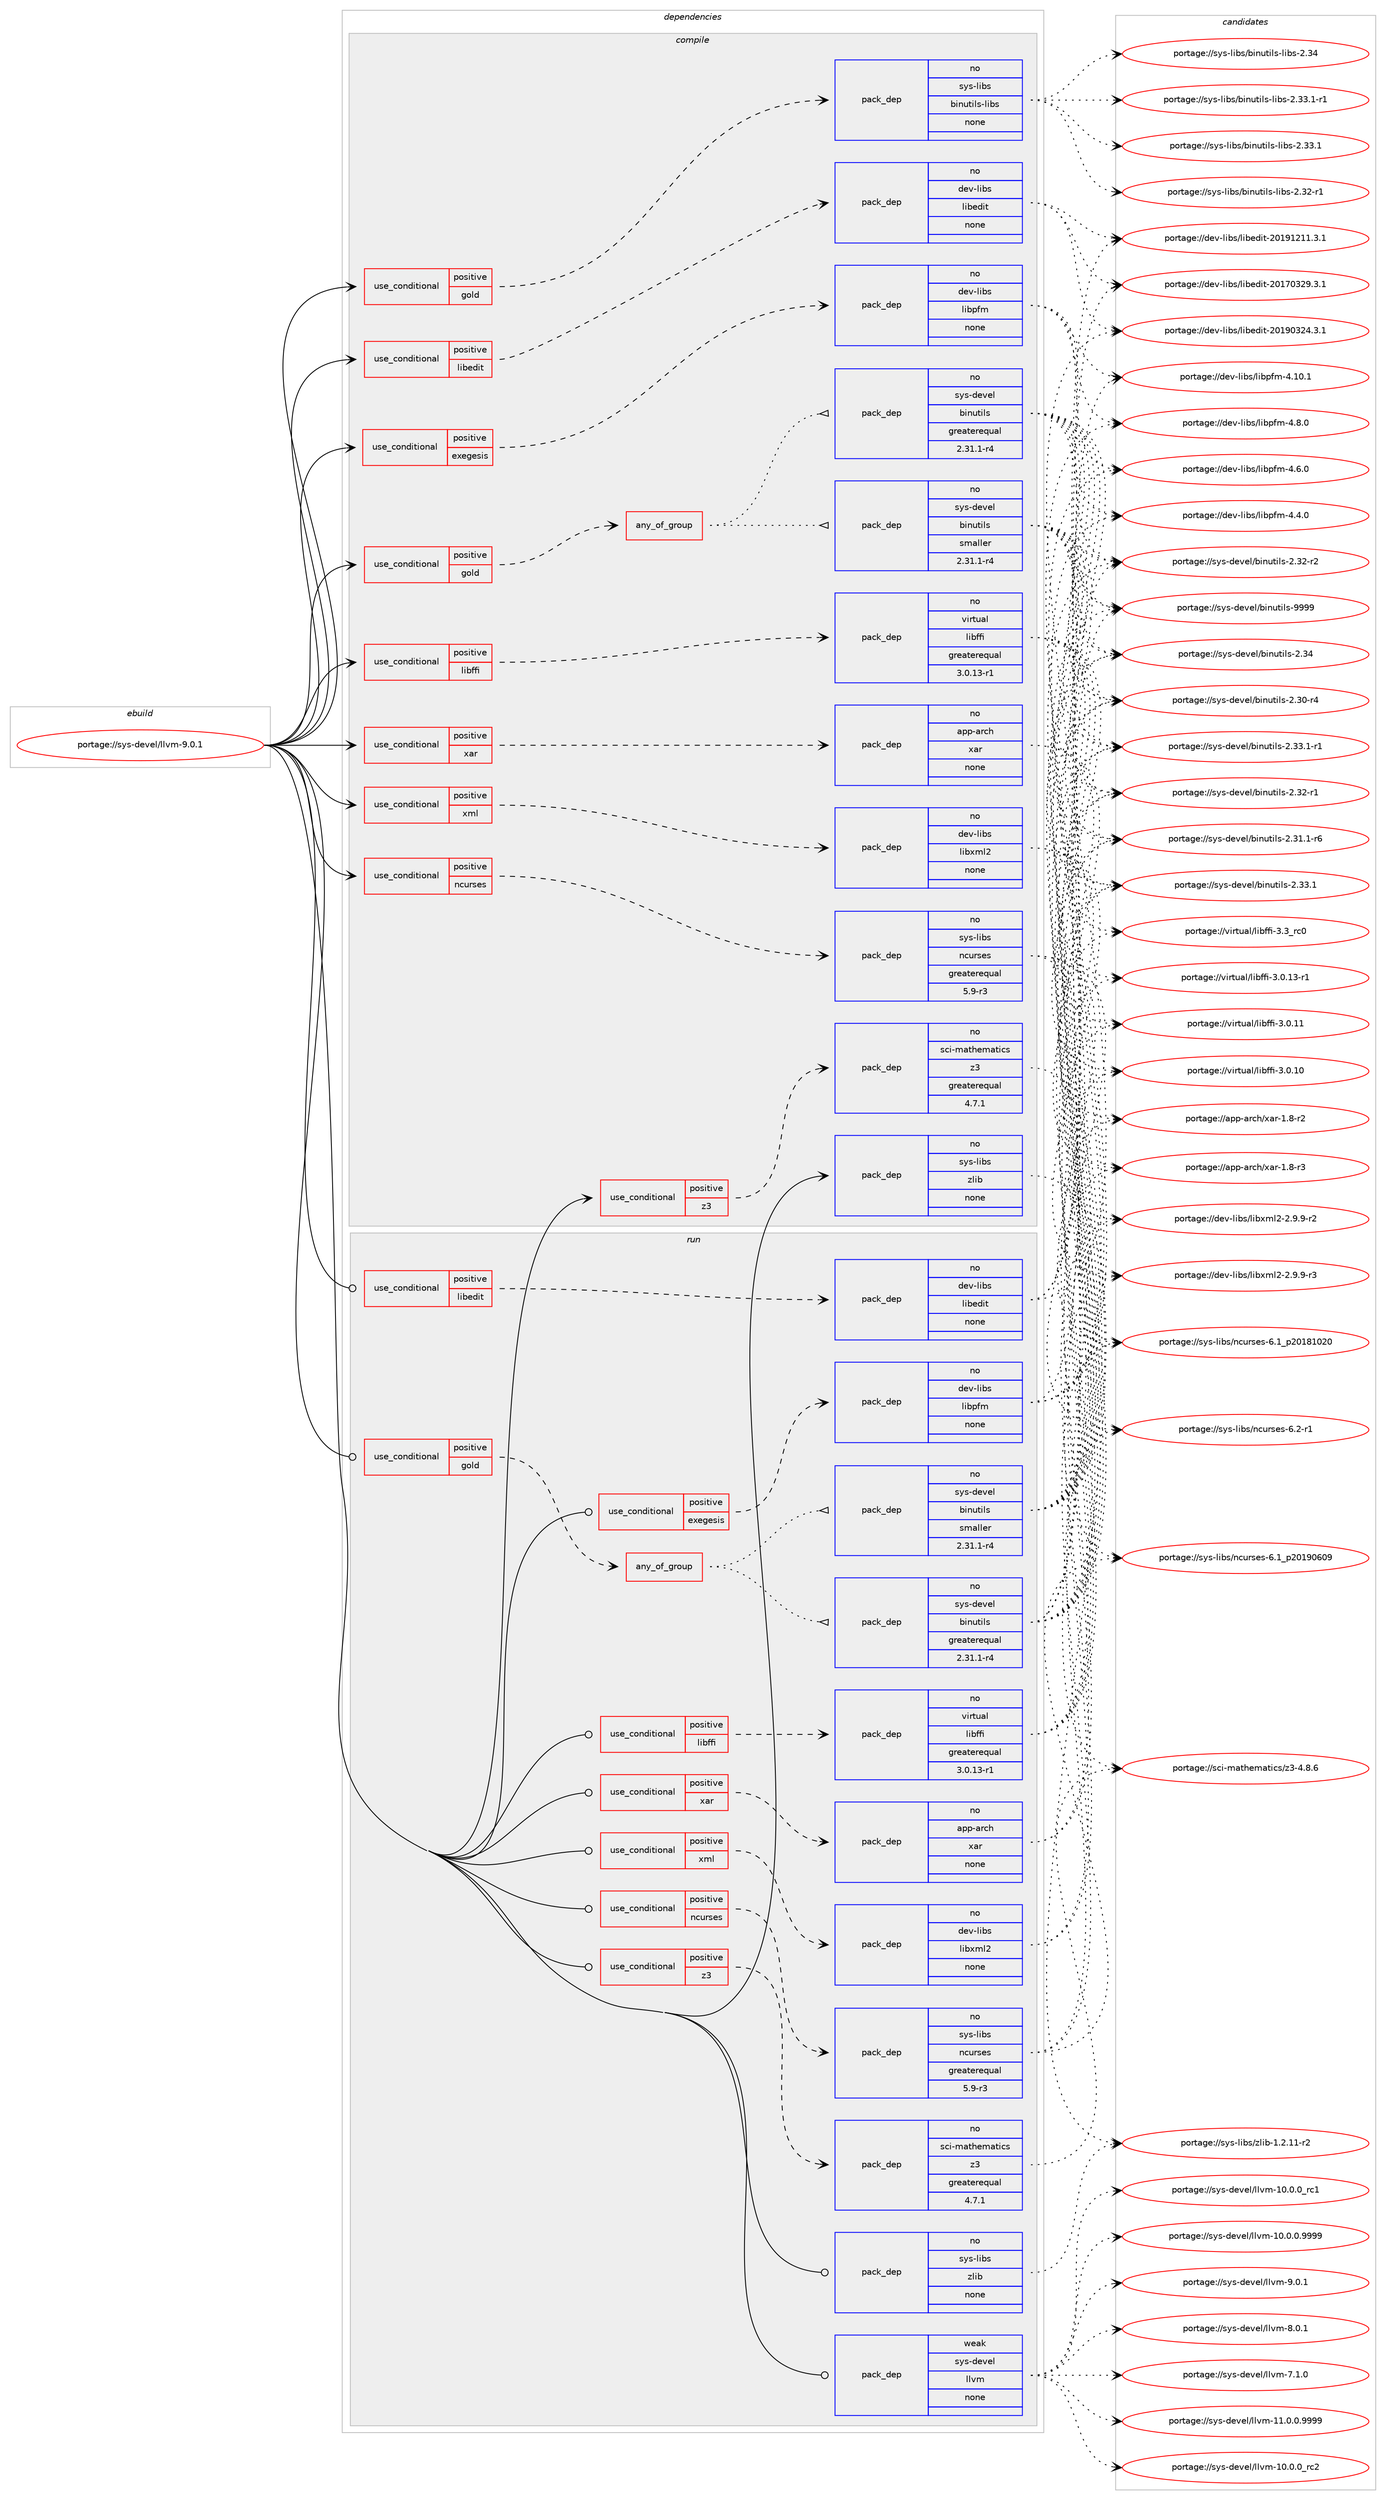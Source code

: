 digraph prolog {

# *************
# Graph options
# *************

newrank=true;
concentrate=true;
compound=true;
graph [rankdir=LR,fontname=Helvetica,fontsize=10,ranksep=1.5];#, ranksep=2.5, nodesep=0.2];
edge  [arrowhead=vee];
node  [fontname=Helvetica,fontsize=10];

# **********
# The ebuild
# **********

subgraph cluster_leftcol {
color=gray;
rank=same;
label=<<i>ebuild</i>>;
id [label="portage://sys-devel/llvm-9.0.1", color=red, width=4, href="../sys-devel/llvm-9.0.1.svg"];
}

# ****************
# The dependencies
# ****************

subgraph cluster_midcol {
color=gray;
label=<<i>dependencies</i>>;
subgraph cluster_compile {
fillcolor="#eeeeee";
style=filled;
label=<<i>compile</i>>;
subgraph cond9760 {
dependency48520 [label=<<TABLE BORDER="0" CELLBORDER="1" CELLSPACING="0" CELLPADDING="4"><TR><TD ROWSPAN="3" CELLPADDING="10">use_conditional</TD></TR><TR><TD>positive</TD></TR><TR><TD>exegesis</TD></TR></TABLE>>, shape=none, color=red];
subgraph pack37693 {
dependency48521 [label=<<TABLE BORDER="0" CELLBORDER="1" CELLSPACING="0" CELLPADDING="4" WIDTH="220"><TR><TD ROWSPAN="6" CELLPADDING="30">pack_dep</TD></TR><TR><TD WIDTH="110">no</TD></TR><TR><TD>dev-libs</TD></TR><TR><TD>libpfm</TD></TR><TR><TD>none</TD></TR><TR><TD></TD></TR></TABLE>>, shape=none, color=blue];
}
dependency48520:e -> dependency48521:w [weight=20,style="dashed",arrowhead="vee"];
}
id:e -> dependency48520:w [weight=20,style="solid",arrowhead="vee"];
subgraph cond9761 {
dependency48522 [label=<<TABLE BORDER="0" CELLBORDER="1" CELLSPACING="0" CELLPADDING="4"><TR><TD ROWSPAN="3" CELLPADDING="10">use_conditional</TD></TR><TR><TD>positive</TD></TR><TR><TD>gold</TD></TR></TABLE>>, shape=none, color=red];
subgraph any1007 {
dependency48523 [label=<<TABLE BORDER="0" CELLBORDER="1" CELLSPACING="0" CELLPADDING="4"><TR><TD CELLPADDING="10">any_of_group</TD></TR></TABLE>>, shape=none, color=red];subgraph pack37694 {
dependency48524 [label=<<TABLE BORDER="0" CELLBORDER="1" CELLSPACING="0" CELLPADDING="4" WIDTH="220"><TR><TD ROWSPAN="6" CELLPADDING="30">pack_dep</TD></TR><TR><TD WIDTH="110">no</TD></TR><TR><TD>sys-devel</TD></TR><TR><TD>binutils</TD></TR><TR><TD>greaterequal</TD></TR><TR><TD>2.31.1-r4</TD></TR></TABLE>>, shape=none, color=blue];
}
dependency48523:e -> dependency48524:w [weight=20,style="dotted",arrowhead="oinv"];
subgraph pack37695 {
dependency48525 [label=<<TABLE BORDER="0" CELLBORDER="1" CELLSPACING="0" CELLPADDING="4" WIDTH="220"><TR><TD ROWSPAN="6" CELLPADDING="30">pack_dep</TD></TR><TR><TD WIDTH="110">no</TD></TR><TR><TD>sys-devel</TD></TR><TR><TD>binutils</TD></TR><TR><TD>smaller</TD></TR><TR><TD>2.31.1-r4</TD></TR></TABLE>>, shape=none, color=blue];
}
dependency48523:e -> dependency48525:w [weight=20,style="dotted",arrowhead="oinv"];
}
dependency48522:e -> dependency48523:w [weight=20,style="dashed",arrowhead="vee"];
}
id:e -> dependency48522:w [weight=20,style="solid",arrowhead="vee"];
subgraph cond9762 {
dependency48526 [label=<<TABLE BORDER="0" CELLBORDER="1" CELLSPACING="0" CELLPADDING="4"><TR><TD ROWSPAN="3" CELLPADDING="10">use_conditional</TD></TR><TR><TD>positive</TD></TR><TR><TD>gold</TD></TR></TABLE>>, shape=none, color=red];
subgraph pack37696 {
dependency48527 [label=<<TABLE BORDER="0" CELLBORDER="1" CELLSPACING="0" CELLPADDING="4" WIDTH="220"><TR><TD ROWSPAN="6" CELLPADDING="30">pack_dep</TD></TR><TR><TD WIDTH="110">no</TD></TR><TR><TD>sys-libs</TD></TR><TR><TD>binutils-libs</TD></TR><TR><TD>none</TD></TR><TR><TD></TD></TR></TABLE>>, shape=none, color=blue];
}
dependency48526:e -> dependency48527:w [weight=20,style="dashed",arrowhead="vee"];
}
id:e -> dependency48526:w [weight=20,style="solid",arrowhead="vee"];
subgraph cond9763 {
dependency48528 [label=<<TABLE BORDER="0" CELLBORDER="1" CELLSPACING="0" CELLPADDING="4"><TR><TD ROWSPAN="3" CELLPADDING="10">use_conditional</TD></TR><TR><TD>positive</TD></TR><TR><TD>libedit</TD></TR></TABLE>>, shape=none, color=red];
subgraph pack37697 {
dependency48529 [label=<<TABLE BORDER="0" CELLBORDER="1" CELLSPACING="0" CELLPADDING="4" WIDTH="220"><TR><TD ROWSPAN="6" CELLPADDING="30">pack_dep</TD></TR><TR><TD WIDTH="110">no</TD></TR><TR><TD>dev-libs</TD></TR><TR><TD>libedit</TD></TR><TR><TD>none</TD></TR><TR><TD></TD></TR></TABLE>>, shape=none, color=blue];
}
dependency48528:e -> dependency48529:w [weight=20,style="dashed",arrowhead="vee"];
}
id:e -> dependency48528:w [weight=20,style="solid",arrowhead="vee"];
subgraph cond9764 {
dependency48530 [label=<<TABLE BORDER="0" CELLBORDER="1" CELLSPACING="0" CELLPADDING="4"><TR><TD ROWSPAN="3" CELLPADDING="10">use_conditional</TD></TR><TR><TD>positive</TD></TR><TR><TD>libffi</TD></TR></TABLE>>, shape=none, color=red];
subgraph pack37698 {
dependency48531 [label=<<TABLE BORDER="0" CELLBORDER="1" CELLSPACING="0" CELLPADDING="4" WIDTH="220"><TR><TD ROWSPAN="6" CELLPADDING="30">pack_dep</TD></TR><TR><TD WIDTH="110">no</TD></TR><TR><TD>virtual</TD></TR><TR><TD>libffi</TD></TR><TR><TD>greaterequal</TD></TR><TR><TD>3.0.13-r1</TD></TR></TABLE>>, shape=none, color=blue];
}
dependency48530:e -> dependency48531:w [weight=20,style="dashed",arrowhead="vee"];
}
id:e -> dependency48530:w [weight=20,style="solid",arrowhead="vee"];
subgraph cond9765 {
dependency48532 [label=<<TABLE BORDER="0" CELLBORDER="1" CELLSPACING="0" CELLPADDING="4"><TR><TD ROWSPAN="3" CELLPADDING="10">use_conditional</TD></TR><TR><TD>positive</TD></TR><TR><TD>ncurses</TD></TR></TABLE>>, shape=none, color=red];
subgraph pack37699 {
dependency48533 [label=<<TABLE BORDER="0" CELLBORDER="1" CELLSPACING="0" CELLPADDING="4" WIDTH="220"><TR><TD ROWSPAN="6" CELLPADDING="30">pack_dep</TD></TR><TR><TD WIDTH="110">no</TD></TR><TR><TD>sys-libs</TD></TR><TR><TD>ncurses</TD></TR><TR><TD>greaterequal</TD></TR><TR><TD>5.9-r3</TD></TR></TABLE>>, shape=none, color=blue];
}
dependency48532:e -> dependency48533:w [weight=20,style="dashed",arrowhead="vee"];
}
id:e -> dependency48532:w [weight=20,style="solid",arrowhead="vee"];
subgraph cond9766 {
dependency48534 [label=<<TABLE BORDER="0" CELLBORDER="1" CELLSPACING="0" CELLPADDING="4"><TR><TD ROWSPAN="3" CELLPADDING="10">use_conditional</TD></TR><TR><TD>positive</TD></TR><TR><TD>xar</TD></TR></TABLE>>, shape=none, color=red];
subgraph pack37700 {
dependency48535 [label=<<TABLE BORDER="0" CELLBORDER="1" CELLSPACING="0" CELLPADDING="4" WIDTH="220"><TR><TD ROWSPAN="6" CELLPADDING="30">pack_dep</TD></TR><TR><TD WIDTH="110">no</TD></TR><TR><TD>app-arch</TD></TR><TR><TD>xar</TD></TR><TR><TD>none</TD></TR><TR><TD></TD></TR></TABLE>>, shape=none, color=blue];
}
dependency48534:e -> dependency48535:w [weight=20,style="dashed",arrowhead="vee"];
}
id:e -> dependency48534:w [weight=20,style="solid",arrowhead="vee"];
subgraph cond9767 {
dependency48536 [label=<<TABLE BORDER="0" CELLBORDER="1" CELLSPACING="0" CELLPADDING="4"><TR><TD ROWSPAN="3" CELLPADDING="10">use_conditional</TD></TR><TR><TD>positive</TD></TR><TR><TD>xml</TD></TR></TABLE>>, shape=none, color=red];
subgraph pack37701 {
dependency48537 [label=<<TABLE BORDER="0" CELLBORDER="1" CELLSPACING="0" CELLPADDING="4" WIDTH="220"><TR><TD ROWSPAN="6" CELLPADDING="30">pack_dep</TD></TR><TR><TD WIDTH="110">no</TD></TR><TR><TD>dev-libs</TD></TR><TR><TD>libxml2</TD></TR><TR><TD>none</TD></TR><TR><TD></TD></TR></TABLE>>, shape=none, color=blue];
}
dependency48536:e -> dependency48537:w [weight=20,style="dashed",arrowhead="vee"];
}
id:e -> dependency48536:w [weight=20,style="solid",arrowhead="vee"];
subgraph cond9768 {
dependency48538 [label=<<TABLE BORDER="0" CELLBORDER="1" CELLSPACING="0" CELLPADDING="4"><TR><TD ROWSPAN="3" CELLPADDING="10">use_conditional</TD></TR><TR><TD>positive</TD></TR><TR><TD>z3</TD></TR></TABLE>>, shape=none, color=red];
subgraph pack37702 {
dependency48539 [label=<<TABLE BORDER="0" CELLBORDER="1" CELLSPACING="0" CELLPADDING="4" WIDTH="220"><TR><TD ROWSPAN="6" CELLPADDING="30">pack_dep</TD></TR><TR><TD WIDTH="110">no</TD></TR><TR><TD>sci-mathematics</TD></TR><TR><TD>z3</TD></TR><TR><TD>greaterequal</TD></TR><TR><TD>4.7.1</TD></TR></TABLE>>, shape=none, color=blue];
}
dependency48538:e -> dependency48539:w [weight=20,style="dashed",arrowhead="vee"];
}
id:e -> dependency48538:w [weight=20,style="solid",arrowhead="vee"];
subgraph pack37703 {
dependency48540 [label=<<TABLE BORDER="0" CELLBORDER="1" CELLSPACING="0" CELLPADDING="4" WIDTH="220"><TR><TD ROWSPAN="6" CELLPADDING="30">pack_dep</TD></TR><TR><TD WIDTH="110">no</TD></TR><TR><TD>sys-libs</TD></TR><TR><TD>zlib</TD></TR><TR><TD>none</TD></TR><TR><TD></TD></TR></TABLE>>, shape=none, color=blue];
}
id:e -> dependency48540:w [weight=20,style="solid",arrowhead="vee"];
}
subgraph cluster_compileandrun {
fillcolor="#eeeeee";
style=filled;
label=<<i>compile and run</i>>;
}
subgraph cluster_run {
fillcolor="#eeeeee";
style=filled;
label=<<i>run</i>>;
subgraph cond9769 {
dependency48541 [label=<<TABLE BORDER="0" CELLBORDER="1" CELLSPACING="0" CELLPADDING="4"><TR><TD ROWSPAN="3" CELLPADDING="10">use_conditional</TD></TR><TR><TD>positive</TD></TR><TR><TD>exegesis</TD></TR></TABLE>>, shape=none, color=red];
subgraph pack37704 {
dependency48542 [label=<<TABLE BORDER="0" CELLBORDER="1" CELLSPACING="0" CELLPADDING="4" WIDTH="220"><TR><TD ROWSPAN="6" CELLPADDING="30">pack_dep</TD></TR><TR><TD WIDTH="110">no</TD></TR><TR><TD>dev-libs</TD></TR><TR><TD>libpfm</TD></TR><TR><TD>none</TD></TR><TR><TD></TD></TR></TABLE>>, shape=none, color=blue];
}
dependency48541:e -> dependency48542:w [weight=20,style="dashed",arrowhead="vee"];
}
id:e -> dependency48541:w [weight=20,style="solid",arrowhead="odot"];
subgraph cond9770 {
dependency48543 [label=<<TABLE BORDER="0" CELLBORDER="1" CELLSPACING="0" CELLPADDING="4"><TR><TD ROWSPAN="3" CELLPADDING="10">use_conditional</TD></TR><TR><TD>positive</TD></TR><TR><TD>gold</TD></TR></TABLE>>, shape=none, color=red];
subgraph any1008 {
dependency48544 [label=<<TABLE BORDER="0" CELLBORDER="1" CELLSPACING="0" CELLPADDING="4"><TR><TD CELLPADDING="10">any_of_group</TD></TR></TABLE>>, shape=none, color=red];subgraph pack37705 {
dependency48545 [label=<<TABLE BORDER="0" CELLBORDER="1" CELLSPACING="0" CELLPADDING="4" WIDTH="220"><TR><TD ROWSPAN="6" CELLPADDING="30">pack_dep</TD></TR><TR><TD WIDTH="110">no</TD></TR><TR><TD>sys-devel</TD></TR><TR><TD>binutils</TD></TR><TR><TD>greaterequal</TD></TR><TR><TD>2.31.1-r4</TD></TR></TABLE>>, shape=none, color=blue];
}
dependency48544:e -> dependency48545:w [weight=20,style="dotted",arrowhead="oinv"];
subgraph pack37706 {
dependency48546 [label=<<TABLE BORDER="0" CELLBORDER="1" CELLSPACING="0" CELLPADDING="4" WIDTH="220"><TR><TD ROWSPAN="6" CELLPADDING="30">pack_dep</TD></TR><TR><TD WIDTH="110">no</TD></TR><TR><TD>sys-devel</TD></TR><TR><TD>binutils</TD></TR><TR><TD>smaller</TD></TR><TR><TD>2.31.1-r4</TD></TR></TABLE>>, shape=none, color=blue];
}
dependency48544:e -> dependency48546:w [weight=20,style="dotted",arrowhead="oinv"];
}
dependency48543:e -> dependency48544:w [weight=20,style="dashed",arrowhead="vee"];
}
id:e -> dependency48543:w [weight=20,style="solid",arrowhead="odot"];
subgraph cond9771 {
dependency48547 [label=<<TABLE BORDER="0" CELLBORDER="1" CELLSPACING="0" CELLPADDING="4"><TR><TD ROWSPAN="3" CELLPADDING="10">use_conditional</TD></TR><TR><TD>positive</TD></TR><TR><TD>libedit</TD></TR></TABLE>>, shape=none, color=red];
subgraph pack37707 {
dependency48548 [label=<<TABLE BORDER="0" CELLBORDER="1" CELLSPACING="0" CELLPADDING="4" WIDTH="220"><TR><TD ROWSPAN="6" CELLPADDING="30">pack_dep</TD></TR><TR><TD WIDTH="110">no</TD></TR><TR><TD>dev-libs</TD></TR><TR><TD>libedit</TD></TR><TR><TD>none</TD></TR><TR><TD></TD></TR></TABLE>>, shape=none, color=blue];
}
dependency48547:e -> dependency48548:w [weight=20,style="dashed",arrowhead="vee"];
}
id:e -> dependency48547:w [weight=20,style="solid",arrowhead="odot"];
subgraph cond9772 {
dependency48549 [label=<<TABLE BORDER="0" CELLBORDER="1" CELLSPACING="0" CELLPADDING="4"><TR><TD ROWSPAN="3" CELLPADDING="10">use_conditional</TD></TR><TR><TD>positive</TD></TR><TR><TD>libffi</TD></TR></TABLE>>, shape=none, color=red];
subgraph pack37708 {
dependency48550 [label=<<TABLE BORDER="0" CELLBORDER="1" CELLSPACING="0" CELLPADDING="4" WIDTH="220"><TR><TD ROWSPAN="6" CELLPADDING="30">pack_dep</TD></TR><TR><TD WIDTH="110">no</TD></TR><TR><TD>virtual</TD></TR><TR><TD>libffi</TD></TR><TR><TD>greaterequal</TD></TR><TR><TD>3.0.13-r1</TD></TR></TABLE>>, shape=none, color=blue];
}
dependency48549:e -> dependency48550:w [weight=20,style="dashed",arrowhead="vee"];
}
id:e -> dependency48549:w [weight=20,style="solid",arrowhead="odot"];
subgraph cond9773 {
dependency48551 [label=<<TABLE BORDER="0" CELLBORDER="1" CELLSPACING="0" CELLPADDING="4"><TR><TD ROWSPAN="3" CELLPADDING="10">use_conditional</TD></TR><TR><TD>positive</TD></TR><TR><TD>ncurses</TD></TR></TABLE>>, shape=none, color=red];
subgraph pack37709 {
dependency48552 [label=<<TABLE BORDER="0" CELLBORDER="1" CELLSPACING="0" CELLPADDING="4" WIDTH="220"><TR><TD ROWSPAN="6" CELLPADDING="30">pack_dep</TD></TR><TR><TD WIDTH="110">no</TD></TR><TR><TD>sys-libs</TD></TR><TR><TD>ncurses</TD></TR><TR><TD>greaterequal</TD></TR><TR><TD>5.9-r3</TD></TR></TABLE>>, shape=none, color=blue];
}
dependency48551:e -> dependency48552:w [weight=20,style="dashed",arrowhead="vee"];
}
id:e -> dependency48551:w [weight=20,style="solid",arrowhead="odot"];
subgraph cond9774 {
dependency48553 [label=<<TABLE BORDER="0" CELLBORDER="1" CELLSPACING="0" CELLPADDING="4"><TR><TD ROWSPAN="3" CELLPADDING="10">use_conditional</TD></TR><TR><TD>positive</TD></TR><TR><TD>xar</TD></TR></TABLE>>, shape=none, color=red];
subgraph pack37710 {
dependency48554 [label=<<TABLE BORDER="0" CELLBORDER="1" CELLSPACING="0" CELLPADDING="4" WIDTH="220"><TR><TD ROWSPAN="6" CELLPADDING="30">pack_dep</TD></TR><TR><TD WIDTH="110">no</TD></TR><TR><TD>app-arch</TD></TR><TR><TD>xar</TD></TR><TR><TD>none</TD></TR><TR><TD></TD></TR></TABLE>>, shape=none, color=blue];
}
dependency48553:e -> dependency48554:w [weight=20,style="dashed",arrowhead="vee"];
}
id:e -> dependency48553:w [weight=20,style="solid",arrowhead="odot"];
subgraph cond9775 {
dependency48555 [label=<<TABLE BORDER="0" CELLBORDER="1" CELLSPACING="0" CELLPADDING="4"><TR><TD ROWSPAN="3" CELLPADDING="10">use_conditional</TD></TR><TR><TD>positive</TD></TR><TR><TD>xml</TD></TR></TABLE>>, shape=none, color=red];
subgraph pack37711 {
dependency48556 [label=<<TABLE BORDER="0" CELLBORDER="1" CELLSPACING="0" CELLPADDING="4" WIDTH="220"><TR><TD ROWSPAN="6" CELLPADDING="30">pack_dep</TD></TR><TR><TD WIDTH="110">no</TD></TR><TR><TD>dev-libs</TD></TR><TR><TD>libxml2</TD></TR><TR><TD>none</TD></TR><TR><TD></TD></TR></TABLE>>, shape=none, color=blue];
}
dependency48555:e -> dependency48556:w [weight=20,style="dashed",arrowhead="vee"];
}
id:e -> dependency48555:w [weight=20,style="solid",arrowhead="odot"];
subgraph cond9776 {
dependency48557 [label=<<TABLE BORDER="0" CELLBORDER="1" CELLSPACING="0" CELLPADDING="4"><TR><TD ROWSPAN="3" CELLPADDING="10">use_conditional</TD></TR><TR><TD>positive</TD></TR><TR><TD>z3</TD></TR></TABLE>>, shape=none, color=red];
subgraph pack37712 {
dependency48558 [label=<<TABLE BORDER="0" CELLBORDER="1" CELLSPACING="0" CELLPADDING="4" WIDTH="220"><TR><TD ROWSPAN="6" CELLPADDING="30">pack_dep</TD></TR><TR><TD WIDTH="110">no</TD></TR><TR><TD>sci-mathematics</TD></TR><TR><TD>z3</TD></TR><TR><TD>greaterequal</TD></TR><TR><TD>4.7.1</TD></TR></TABLE>>, shape=none, color=blue];
}
dependency48557:e -> dependency48558:w [weight=20,style="dashed",arrowhead="vee"];
}
id:e -> dependency48557:w [weight=20,style="solid",arrowhead="odot"];
subgraph pack37713 {
dependency48559 [label=<<TABLE BORDER="0" CELLBORDER="1" CELLSPACING="0" CELLPADDING="4" WIDTH="220"><TR><TD ROWSPAN="6" CELLPADDING="30">pack_dep</TD></TR><TR><TD WIDTH="110">no</TD></TR><TR><TD>sys-libs</TD></TR><TR><TD>zlib</TD></TR><TR><TD>none</TD></TR><TR><TD></TD></TR></TABLE>>, shape=none, color=blue];
}
id:e -> dependency48559:w [weight=20,style="solid",arrowhead="odot"];
subgraph pack37714 {
dependency48560 [label=<<TABLE BORDER="0" CELLBORDER="1" CELLSPACING="0" CELLPADDING="4" WIDTH="220"><TR><TD ROWSPAN="6" CELLPADDING="30">pack_dep</TD></TR><TR><TD WIDTH="110">weak</TD></TR><TR><TD>sys-devel</TD></TR><TR><TD>llvm</TD></TR><TR><TD>none</TD></TR><TR><TD></TD></TR></TABLE>>, shape=none, color=blue];
}
id:e -> dependency48560:w [weight=20,style="solid",arrowhead="odot"];
}
}

# **************
# The candidates
# **************

subgraph cluster_choices {
rank=same;
color=gray;
label=<<i>candidates</i>>;

subgraph choice37693 {
color=black;
nodesep=1;
choice10010111845108105981154710810598112102109455246564648 [label="portage://dev-libs/libpfm-4.8.0", color=red, width=4,href="../dev-libs/libpfm-4.8.0.svg"];
choice10010111845108105981154710810598112102109455246544648 [label="portage://dev-libs/libpfm-4.6.0", color=red, width=4,href="../dev-libs/libpfm-4.6.0.svg"];
choice10010111845108105981154710810598112102109455246524648 [label="portage://dev-libs/libpfm-4.4.0", color=red, width=4,href="../dev-libs/libpfm-4.4.0.svg"];
choice1001011184510810598115471081059811210210945524649484649 [label="portage://dev-libs/libpfm-4.10.1", color=red, width=4,href="../dev-libs/libpfm-4.10.1.svg"];
dependency48521:e -> choice10010111845108105981154710810598112102109455246564648:w [style=dotted,weight="100"];
dependency48521:e -> choice10010111845108105981154710810598112102109455246544648:w [style=dotted,weight="100"];
dependency48521:e -> choice10010111845108105981154710810598112102109455246524648:w [style=dotted,weight="100"];
dependency48521:e -> choice1001011184510810598115471081059811210210945524649484649:w [style=dotted,weight="100"];
}
subgraph choice37694 {
color=black;
nodesep=1;
choice1151211154510010111810110847981051101171161051081154557575757 [label="portage://sys-devel/binutils-9999", color=red, width=4,href="../sys-devel/binutils-9999.svg"];
choice1151211154510010111810110847981051101171161051081154550465152 [label="portage://sys-devel/binutils-2.34", color=red, width=4,href="../sys-devel/binutils-2.34.svg"];
choice115121115451001011181011084798105110117116105108115455046515146494511449 [label="portage://sys-devel/binutils-2.33.1-r1", color=red, width=4,href="../sys-devel/binutils-2.33.1-r1.svg"];
choice11512111545100101118101108479810511011711610510811545504651514649 [label="portage://sys-devel/binutils-2.33.1", color=red, width=4,href="../sys-devel/binutils-2.33.1.svg"];
choice11512111545100101118101108479810511011711610510811545504651504511450 [label="portage://sys-devel/binutils-2.32-r2", color=red, width=4,href="../sys-devel/binutils-2.32-r2.svg"];
choice11512111545100101118101108479810511011711610510811545504651504511449 [label="portage://sys-devel/binutils-2.32-r1", color=red, width=4,href="../sys-devel/binutils-2.32-r1.svg"];
choice115121115451001011181011084798105110117116105108115455046514946494511454 [label="portage://sys-devel/binutils-2.31.1-r6", color=red, width=4,href="../sys-devel/binutils-2.31.1-r6.svg"];
choice11512111545100101118101108479810511011711610510811545504651484511452 [label="portage://sys-devel/binutils-2.30-r4", color=red, width=4,href="../sys-devel/binutils-2.30-r4.svg"];
dependency48524:e -> choice1151211154510010111810110847981051101171161051081154557575757:w [style=dotted,weight="100"];
dependency48524:e -> choice1151211154510010111810110847981051101171161051081154550465152:w [style=dotted,weight="100"];
dependency48524:e -> choice115121115451001011181011084798105110117116105108115455046515146494511449:w [style=dotted,weight="100"];
dependency48524:e -> choice11512111545100101118101108479810511011711610510811545504651514649:w [style=dotted,weight="100"];
dependency48524:e -> choice11512111545100101118101108479810511011711610510811545504651504511450:w [style=dotted,weight="100"];
dependency48524:e -> choice11512111545100101118101108479810511011711610510811545504651504511449:w [style=dotted,weight="100"];
dependency48524:e -> choice115121115451001011181011084798105110117116105108115455046514946494511454:w [style=dotted,weight="100"];
dependency48524:e -> choice11512111545100101118101108479810511011711610510811545504651484511452:w [style=dotted,weight="100"];
}
subgraph choice37695 {
color=black;
nodesep=1;
choice1151211154510010111810110847981051101171161051081154557575757 [label="portage://sys-devel/binutils-9999", color=red, width=4,href="../sys-devel/binutils-9999.svg"];
choice1151211154510010111810110847981051101171161051081154550465152 [label="portage://sys-devel/binutils-2.34", color=red, width=4,href="../sys-devel/binutils-2.34.svg"];
choice115121115451001011181011084798105110117116105108115455046515146494511449 [label="portage://sys-devel/binutils-2.33.1-r1", color=red, width=4,href="../sys-devel/binutils-2.33.1-r1.svg"];
choice11512111545100101118101108479810511011711610510811545504651514649 [label="portage://sys-devel/binutils-2.33.1", color=red, width=4,href="../sys-devel/binutils-2.33.1.svg"];
choice11512111545100101118101108479810511011711610510811545504651504511450 [label="portage://sys-devel/binutils-2.32-r2", color=red, width=4,href="../sys-devel/binutils-2.32-r2.svg"];
choice11512111545100101118101108479810511011711610510811545504651504511449 [label="portage://sys-devel/binutils-2.32-r1", color=red, width=4,href="../sys-devel/binutils-2.32-r1.svg"];
choice115121115451001011181011084798105110117116105108115455046514946494511454 [label="portage://sys-devel/binutils-2.31.1-r6", color=red, width=4,href="../sys-devel/binutils-2.31.1-r6.svg"];
choice11512111545100101118101108479810511011711610510811545504651484511452 [label="portage://sys-devel/binutils-2.30-r4", color=red, width=4,href="../sys-devel/binutils-2.30-r4.svg"];
dependency48525:e -> choice1151211154510010111810110847981051101171161051081154557575757:w [style=dotted,weight="100"];
dependency48525:e -> choice1151211154510010111810110847981051101171161051081154550465152:w [style=dotted,weight="100"];
dependency48525:e -> choice115121115451001011181011084798105110117116105108115455046515146494511449:w [style=dotted,weight="100"];
dependency48525:e -> choice11512111545100101118101108479810511011711610510811545504651514649:w [style=dotted,weight="100"];
dependency48525:e -> choice11512111545100101118101108479810511011711610510811545504651504511450:w [style=dotted,weight="100"];
dependency48525:e -> choice11512111545100101118101108479810511011711610510811545504651504511449:w [style=dotted,weight="100"];
dependency48525:e -> choice115121115451001011181011084798105110117116105108115455046514946494511454:w [style=dotted,weight="100"];
dependency48525:e -> choice11512111545100101118101108479810511011711610510811545504651484511452:w [style=dotted,weight="100"];
}
subgraph choice37696 {
color=black;
nodesep=1;
choice1151211154510810598115479810511011711610510811545108105981154550465152 [label="portage://sys-libs/binutils-libs-2.34", color=red, width=4,href="../sys-libs/binutils-libs-2.34.svg"];
choice115121115451081059811547981051101171161051081154510810598115455046515146494511449 [label="portage://sys-libs/binutils-libs-2.33.1-r1", color=red, width=4,href="../sys-libs/binutils-libs-2.33.1-r1.svg"];
choice11512111545108105981154798105110117116105108115451081059811545504651514649 [label="portage://sys-libs/binutils-libs-2.33.1", color=red, width=4,href="../sys-libs/binutils-libs-2.33.1.svg"];
choice11512111545108105981154798105110117116105108115451081059811545504651504511449 [label="portage://sys-libs/binutils-libs-2.32-r1", color=red, width=4,href="../sys-libs/binutils-libs-2.32-r1.svg"];
dependency48527:e -> choice1151211154510810598115479810511011711610510811545108105981154550465152:w [style=dotted,weight="100"];
dependency48527:e -> choice115121115451081059811547981051101171161051081154510810598115455046515146494511449:w [style=dotted,weight="100"];
dependency48527:e -> choice11512111545108105981154798105110117116105108115451081059811545504651514649:w [style=dotted,weight="100"];
dependency48527:e -> choice11512111545108105981154798105110117116105108115451081059811545504651504511449:w [style=dotted,weight="100"];
}
subgraph choice37697 {
color=black;
nodesep=1;
choice1001011184510810598115471081059810110010511645504849574950494946514649 [label="portage://dev-libs/libedit-20191211.3.1", color=red, width=4,href="../dev-libs/libedit-20191211.3.1.svg"];
choice1001011184510810598115471081059810110010511645504849574851505246514649 [label="portage://dev-libs/libedit-20190324.3.1", color=red, width=4,href="../dev-libs/libedit-20190324.3.1.svg"];
choice1001011184510810598115471081059810110010511645504849554851505746514649 [label="portage://dev-libs/libedit-20170329.3.1", color=red, width=4,href="../dev-libs/libedit-20170329.3.1.svg"];
dependency48529:e -> choice1001011184510810598115471081059810110010511645504849574950494946514649:w [style=dotted,weight="100"];
dependency48529:e -> choice1001011184510810598115471081059810110010511645504849574851505246514649:w [style=dotted,weight="100"];
dependency48529:e -> choice1001011184510810598115471081059810110010511645504849554851505746514649:w [style=dotted,weight="100"];
}
subgraph choice37698 {
color=black;
nodesep=1;
choice11810511411611797108471081059810210210545514651951149948 [label="portage://virtual/libffi-3.3_rc0", color=red, width=4,href="../virtual/libffi-3.3_rc0.svg"];
choice118105114116117971084710810598102102105455146484649514511449 [label="portage://virtual/libffi-3.0.13-r1", color=red, width=4,href="../virtual/libffi-3.0.13-r1.svg"];
choice11810511411611797108471081059810210210545514648464949 [label="portage://virtual/libffi-3.0.11", color=red, width=4,href="../virtual/libffi-3.0.11.svg"];
choice11810511411611797108471081059810210210545514648464948 [label="portage://virtual/libffi-3.0.10", color=red, width=4,href="../virtual/libffi-3.0.10.svg"];
dependency48531:e -> choice11810511411611797108471081059810210210545514651951149948:w [style=dotted,weight="100"];
dependency48531:e -> choice118105114116117971084710810598102102105455146484649514511449:w [style=dotted,weight="100"];
dependency48531:e -> choice11810511411611797108471081059810210210545514648464949:w [style=dotted,weight="100"];
dependency48531:e -> choice11810511411611797108471081059810210210545514648464948:w [style=dotted,weight="100"];
}
subgraph choice37699 {
color=black;
nodesep=1;
choice11512111545108105981154711099117114115101115455446504511449 [label="portage://sys-libs/ncurses-6.2-r1", color=red, width=4,href="../sys-libs/ncurses-6.2-r1.svg"];
choice1151211154510810598115471109911711411510111545544649951125048495748544857 [label="portage://sys-libs/ncurses-6.1_p20190609", color=red, width=4,href="../sys-libs/ncurses-6.1_p20190609.svg"];
choice1151211154510810598115471109911711411510111545544649951125048495649485048 [label="portage://sys-libs/ncurses-6.1_p20181020", color=red, width=4,href="../sys-libs/ncurses-6.1_p20181020.svg"];
dependency48533:e -> choice11512111545108105981154711099117114115101115455446504511449:w [style=dotted,weight="100"];
dependency48533:e -> choice1151211154510810598115471109911711411510111545544649951125048495748544857:w [style=dotted,weight="100"];
dependency48533:e -> choice1151211154510810598115471109911711411510111545544649951125048495649485048:w [style=dotted,weight="100"];
}
subgraph choice37700 {
color=black;
nodesep=1;
choice971121124597114991044712097114454946564511451 [label="portage://app-arch/xar-1.8-r3", color=red, width=4,href="../app-arch/xar-1.8-r3.svg"];
choice971121124597114991044712097114454946564511450 [label="portage://app-arch/xar-1.8-r2", color=red, width=4,href="../app-arch/xar-1.8-r2.svg"];
dependency48535:e -> choice971121124597114991044712097114454946564511451:w [style=dotted,weight="100"];
dependency48535:e -> choice971121124597114991044712097114454946564511450:w [style=dotted,weight="100"];
}
subgraph choice37701 {
color=black;
nodesep=1;
choice10010111845108105981154710810598120109108504550465746574511451 [label="portage://dev-libs/libxml2-2.9.9-r3", color=red, width=4,href="../dev-libs/libxml2-2.9.9-r3.svg"];
choice10010111845108105981154710810598120109108504550465746574511450 [label="portage://dev-libs/libxml2-2.9.9-r2", color=red, width=4,href="../dev-libs/libxml2-2.9.9-r2.svg"];
dependency48537:e -> choice10010111845108105981154710810598120109108504550465746574511451:w [style=dotted,weight="100"];
dependency48537:e -> choice10010111845108105981154710810598120109108504550465746574511450:w [style=dotted,weight="100"];
}
subgraph choice37702 {
color=black;
nodesep=1;
choice11599105451099711610410110997116105991154712251455246564654 [label="portage://sci-mathematics/z3-4.8.6", color=red, width=4,href="../sci-mathematics/z3-4.8.6.svg"];
dependency48539:e -> choice11599105451099711610410110997116105991154712251455246564654:w [style=dotted,weight="100"];
}
subgraph choice37703 {
color=black;
nodesep=1;
choice11512111545108105981154712210810598454946504649494511450 [label="portage://sys-libs/zlib-1.2.11-r2", color=red, width=4,href="../sys-libs/zlib-1.2.11-r2.svg"];
dependency48540:e -> choice11512111545108105981154712210810598454946504649494511450:w [style=dotted,weight="100"];
}
subgraph choice37704 {
color=black;
nodesep=1;
choice10010111845108105981154710810598112102109455246564648 [label="portage://dev-libs/libpfm-4.8.0", color=red, width=4,href="../dev-libs/libpfm-4.8.0.svg"];
choice10010111845108105981154710810598112102109455246544648 [label="portage://dev-libs/libpfm-4.6.0", color=red, width=4,href="../dev-libs/libpfm-4.6.0.svg"];
choice10010111845108105981154710810598112102109455246524648 [label="portage://dev-libs/libpfm-4.4.0", color=red, width=4,href="../dev-libs/libpfm-4.4.0.svg"];
choice1001011184510810598115471081059811210210945524649484649 [label="portage://dev-libs/libpfm-4.10.1", color=red, width=4,href="../dev-libs/libpfm-4.10.1.svg"];
dependency48542:e -> choice10010111845108105981154710810598112102109455246564648:w [style=dotted,weight="100"];
dependency48542:e -> choice10010111845108105981154710810598112102109455246544648:w [style=dotted,weight="100"];
dependency48542:e -> choice10010111845108105981154710810598112102109455246524648:w [style=dotted,weight="100"];
dependency48542:e -> choice1001011184510810598115471081059811210210945524649484649:w [style=dotted,weight="100"];
}
subgraph choice37705 {
color=black;
nodesep=1;
choice1151211154510010111810110847981051101171161051081154557575757 [label="portage://sys-devel/binutils-9999", color=red, width=4,href="../sys-devel/binutils-9999.svg"];
choice1151211154510010111810110847981051101171161051081154550465152 [label="portage://sys-devel/binutils-2.34", color=red, width=4,href="../sys-devel/binutils-2.34.svg"];
choice115121115451001011181011084798105110117116105108115455046515146494511449 [label="portage://sys-devel/binutils-2.33.1-r1", color=red, width=4,href="../sys-devel/binutils-2.33.1-r1.svg"];
choice11512111545100101118101108479810511011711610510811545504651514649 [label="portage://sys-devel/binutils-2.33.1", color=red, width=4,href="../sys-devel/binutils-2.33.1.svg"];
choice11512111545100101118101108479810511011711610510811545504651504511450 [label="portage://sys-devel/binutils-2.32-r2", color=red, width=4,href="../sys-devel/binutils-2.32-r2.svg"];
choice11512111545100101118101108479810511011711610510811545504651504511449 [label="portage://sys-devel/binutils-2.32-r1", color=red, width=4,href="../sys-devel/binutils-2.32-r1.svg"];
choice115121115451001011181011084798105110117116105108115455046514946494511454 [label="portage://sys-devel/binutils-2.31.1-r6", color=red, width=4,href="../sys-devel/binutils-2.31.1-r6.svg"];
choice11512111545100101118101108479810511011711610510811545504651484511452 [label="portage://sys-devel/binutils-2.30-r4", color=red, width=4,href="../sys-devel/binutils-2.30-r4.svg"];
dependency48545:e -> choice1151211154510010111810110847981051101171161051081154557575757:w [style=dotted,weight="100"];
dependency48545:e -> choice1151211154510010111810110847981051101171161051081154550465152:w [style=dotted,weight="100"];
dependency48545:e -> choice115121115451001011181011084798105110117116105108115455046515146494511449:w [style=dotted,weight="100"];
dependency48545:e -> choice11512111545100101118101108479810511011711610510811545504651514649:w [style=dotted,weight="100"];
dependency48545:e -> choice11512111545100101118101108479810511011711610510811545504651504511450:w [style=dotted,weight="100"];
dependency48545:e -> choice11512111545100101118101108479810511011711610510811545504651504511449:w [style=dotted,weight="100"];
dependency48545:e -> choice115121115451001011181011084798105110117116105108115455046514946494511454:w [style=dotted,weight="100"];
dependency48545:e -> choice11512111545100101118101108479810511011711610510811545504651484511452:w [style=dotted,weight="100"];
}
subgraph choice37706 {
color=black;
nodesep=1;
choice1151211154510010111810110847981051101171161051081154557575757 [label="portage://sys-devel/binutils-9999", color=red, width=4,href="../sys-devel/binutils-9999.svg"];
choice1151211154510010111810110847981051101171161051081154550465152 [label="portage://sys-devel/binutils-2.34", color=red, width=4,href="../sys-devel/binutils-2.34.svg"];
choice115121115451001011181011084798105110117116105108115455046515146494511449 [label="portage://sys-devel/binutils-2.33.1-r1", color=red, width=4,href="../sys-devel/binutils-2.33.1-r1.svg"];
choice11512111545100101118101108479810511011711610510811545504651514649 [label="portage://sys-devel/binutils-2.33.1", color=red, width=4,href="../sys-devel/binutils-2.33.1.svg"];
choice11512111545100101118101108479810511011711610510811545504651504511450 [label="portage://sys-devel/binutils-2.32-r2", color=red, width=4,href="../sys-devel/binutils-2.32-r2.svg"];
choice11512111545100101118101108479810511011711610510811545504651504511449 [label="portage://sys-devel/binutils-2.32-r1", color=red, width=4,href="../sys-devel/binutils-2.32-r1.svg"];
choice115121115451001011181011084798105110117116105108115455046514946494511454 [label="portage://sys-devel/binutils-2.31.1-r6", color=red, width=4,href="../sys-devel/binutils-2.31.1-r6.svg"];
choice11512111545100101118101108479810511011711610510811545504651484511452 [label="portage://sys-devel/binutils-2.30-r4", color=red, width=4,href="../sys-devel/binutils-2.30-r4.svg"];
dependency48546:e -> choice1151211154510010111810110847981051101171161051081154557575757:w [style=dotted,weight="100"];
dependency48546:e -> choice1151211154510010111810110847981051101171161051081154550465152:w [style=dotted,weight="100"];
dependency48546:e -> choice115121115451001011181011084798105110117116105108115455046515146494511449:w [style=dotted,weight="100"];
dependency48546:e -> choice11512111545100101118101108479810511011711610510811545504651514649:w [style=dotted,weight="100"];
dependency48546:e -> choice11512111545100101118101108479810511011711610510811545504651504511450:w [style=dotted,weight="100"];
dependency48546:e -> choice11512111545100101118101108479810511011711610510811545504651504511449:w [style=dotted,weight="100"];
dependency48546:e -> choice115121115451001011181011084798105110117116105108115455046514946494511454:w [style=dotted,weight="100"];
dependency48546:e -> choice11512111545100101118101108479810511011711610510811545504651484511452:w [style=dotted,weight="100"];
}
subgraph choice37707 {
color=black;
nodesep=1;
choice1001011184510810598115471081059810110010511645504849574950494946514649 [label="portage://dev-libs/libedit-20191211.3.1", color=red, width=4,href="../dev-libs/libedit-20191211.3.1.svg"];
choice1001011184510810598115471081059810110010511645504849574851505246514649 [label="portage://dev-libs/libedit-20190324.3.1", color=red, width=4,href="../dev-libs/libedit-20190324.3.1.svg"];
choice1001011184510810598115471081059810110010511645504849554851505746514649 [label="portage://dev-libs/libedit-20170329.3.1", color=red, width=4,href="../dev-libs/libedit-20170329.3.1.svg"];
dependency48548:e -> choice1001011184510810598115471081059810110010511645504849574950494946514649:w [style=dotted,weight="100"];
dependency48548:e -> choice1001011184510810598115471081059810110010511645504849574851505246514649:w [style=dotted,weight="100"];
dependency48548:e -> choice1001011184510810598115471081059810110010511645504849554851505746514649:w [style=dotted,weight="100"];
}
subgraph choice37708 {
color=black;
nodesep=1;
choice11810511411611797108471081059810210210545514651951149948 [label="portage://virtual/libffi-3.3_rc0", color=red, width=4,href="../virtual/libffi-3.3_rc0.svg"];
choice118105114116117971084710810598102102105455146484649514511449 [label="portage://virtual/libffi-3.0.13-r1", color=red, width=4,href="../virtual/libffi-3.0.13-r1.svg"];
choice11810511411611797108471081059810210210545514648464949 [label="portage://virtual/libffi-3.0.11", color=red, width=4,href="../virtual/libffi-3.0.11.svg"];
choice11810511411611797108471081059810210210545514648464948 [label="portage://virtual/libffi-3.0.10", color=red, width=4,href="../virtual/libffi-3.0.10.svg"];
dependency48550:e -> choice11810511411611797108471081059810210210545514651951149948:w [style=dotted,weight="100"];
dependency48550:e -> choice118105114116117971084710810598102102105455146484649514511449:w [style=dotted,weight="100"];
dependency48550:e -> choice11810511411611797108471081059810210210545514648464949:w [style=dotted,weight="100"];
dependency48550:e -> choice11810511411611797108471081059810210210545514648464948:w [style=dotted,weight="100"];
}
subgraph choice37709 {
color=black;
nodesep=1;
choice11512111545108105981154711099117114115101115455446504511449 [label="portage://sys-libs/ncurses-6.2-r1", color=red, width=4,href="../sys-libs/ncurses-6.2-r1.svg"];
choice1151211154510810598115471109911711411510111545544649951125048495748544857 [label="portage://sys-libs/ncurses-6.1_p20190609", color=red, width=4,href="../sys-libs/ncurses-6.1_p20190609.svg"];
choice1151211154510810598115471109911711411510111545544649951125048495649485048 [label="portage://sys-libs/ncurses-6.1_p20181020", color=red, width=4,href="../sys-libs/ncurses-6.1_p20181020.svg"];
dependency48552:e -> choice11512111545108105981154711099117114115101115455446504511449:w [style=dotted,weight="100"];
dependency48552:e -> choice1151211154510810598115471109911711411510111545544649951125048495748544857:w [style=dotted,weight="100"];
dependency48552:e -> choice1151211154510810598115471109911711411510111545544649951125048495649485048:w [style=dotted,weight="100"];
}
subgraph choice37710 {
color=black;
nodesep=1;
choice971121124597114991044712097114454946564511451 [label="portage://app-arch/xar-1.8-r3", color=red, width=4,href="../app-arch/xar-1.8-r3.svg"];
choice971121124597114991044712097114454946564511450 [label="portage://app-arch/xar-1.8-r2", color=red, width=4,href="../app-arch/xar-1.8-r2.svg"];
dependency48554:e -> choice971121124597114991044712097114454946564511451:w [style=dotted,weight="100"];
dependency48554:e -> choice971121124597114991044712097114454946564511450:w [style=dotted,weight="100"];
}
subgraph choice37711 {
color=black;
nodesep=1;
choice10010111845108105981154710810598120109108504550465746574511451 [label="portage://dev-libs/libxml2-2.9.9-r3", color=red, width=4,href="../dev-libs/libxml2-2.9.9-r3.svg"];
choice10010111845108105981154710810598120109108504550465746574511450 [label="portage://dev-libs/libxml2-2.9.9-r2", color=red, width=4,href="../dev-libs/libxml2-2.9.9-r2.svg"];
dependency48556:e -> choice10010111845108105981154710810598120109108504550465746574511451:w [style=dotted,weight="100"];
dependency48556:e -> choice10010111845108105981154710810598120109108504550465746574511450:w [style=dotted,weight="100"];
}
subgraph choice37712 {
color=black;
nodesep=1;
choice11599105451099711610410110997116105991154712251455246564654 [label="portage://sci-mathematics/z3-4.8.6", color=red, width=4,href="../sci-mathematics/z3-4.8.6.svg"];
dependency48558:e -> choice11599105451099711610410110997116105991154712251455246564654:w [style=dotted,weight="100"];
}
subgraph choice37713 {
color=black;
nodesep=1;
choice11512111545108105981154712210810598454946504649494511450 [label="portage://sys-libs/zlib-1.2.11-r2", color=red, width=4,href="../sys-libs/zlib-1.2.11-r2.svg"];
dependency48559:e -> choice11512111545108105981154712210810598454946504649494511450:w [style=dotted,weight="100"];
}
subgraph choice37714 {
color=black;
nodesep=1;
choice1151211154510010111810110847108108118109455746484649 [label="portage://sys-devel/llvm-9.0.1", color=red, width=4,href="../sys-devel/llvm-9.0.1.svg"];
choice1151211154510010111810110847108108118109455646484649 [label="portage://sys-devel/llvm-8.0.1", color=red, width=4,href="../sys-devel/llvm-8.0.1.svg"];
choice1151211154510010111810110847108108118109455546494648 [label="portage://sys-devel/llvm-7.1.0", color=red, width=4,href="../sys-devel/llvm-7.1.0.svg"];
choice1151211154510010111810110847108108118109454949464846484657575757 [label="portage://sys-devel/llvm-11.0.0.9999", color=red, width=4,href="../sys-devel/llvm-11.0.0.9999.svg"];
choice115121115451001011181011084710810811810945494846484648951149950 [label="portage://sys-devel/llvm-10.0.0_rc2", color=red, width=4,href="../sys-devel/llvm-10.0.0_rc2.svg"];
choice115121115451001011181011084710810811810945494846484648951149949 [label="portage://sys-devel/llvm-10.0.0_rc1", color=red, width=4,href="../sys-devel/llvm-10.0.0_rc1.svg"];
choice1151211154510010111810110847108108118109454948464846484657575757 [label="portage://sys-devel/llvm-10.0.0.9999", color=red, width=4,href="../sys-devel/llvm-10.0.0.9999.svg"];
dependency48560:e -> choice1151211154510010111810110847108108118109455746484649:w [style=dotted,weight="100"];
dependency48560:e -> choice1151211154510010111810110847108108118109455646484649:w [style=dotted,weight="100"];
dependency48560:e -> choice1151211154510010111810110847108108118109455546494648:w [style=dotted,weight="100"];
dependency48560:e -> choice1151211154510010111810110847108108118109454949464846484657575757:w [style=dotted,weight="100"];
dependency48560:e -> choice115121115451001011181011084710810811810945494846484648951149950:w [style=dotted,weight="100"];
dependency48560:e -> choice115121115451001011181011084710810811810945494846484648951149949:w [style=dotted,weight="100"];
dependency48560:e -> choice1151211154510010111810110847108108118109454948464846484657575757:w [style=dotted,weight="100"];
}
}

}
